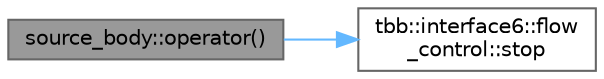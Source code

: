digraph "source_body::operator()"
{
 // LATEX_PDF_SIZE
  bgcolor="transparent";
  edge [fontname=Helvetica,fontsize=10,labelfontname=Helvetica,labelfontsize=10];
  node [fontname=Helvetica,fontsize=10,shape=box,height=0.2,width=0.4];
  rankdir="LR";
  Node1 [id="Node000001",label="source_body::operator()",height=0.2,width=0.4,color="gray40", fillcolor="grey60", style="filled", fontcolor="black",tooltip=" "];
  Node1 -> Node2 [id="edge2_Node000001_Node000002",color="steelblue1",style="solid",tooltip=" "];
  Node2 [id="Node000002",label="tbb::interface6::flow\l_control::stop",height=0.2,width=0.4,color="grey40", fillcolor="white", style="filled",URL="$classtbb_1_1interface6_1_1flow__control.html#a21a61b812ca97a6eb5549dab4b4ae490",tooltip=" "];
}
